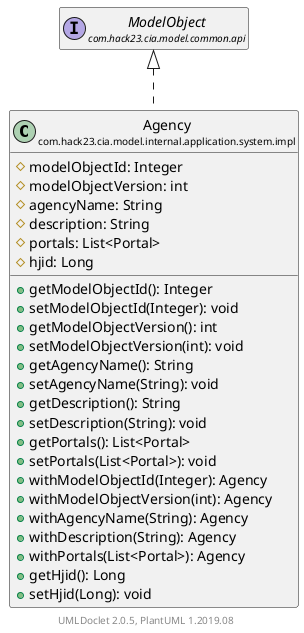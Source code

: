 @startuml
    set namespaceSeparator none
    hide empty fields
    hide empty methods

    class "<size:14>Agency\n<size:10>com.hack23.cia.model.internal.application.system.impl" as com.hack23.cia.model.internal.application.system.impl.Agency [[Agency.html]] {
        #modelObjectId: Integer
        #modelObjectVersion: int
        #agencyName: String
        #description: String
        #portals: List<Portal>
        #hjid: Long
        +getModelObjectId(): Integer
        +setModelObjectId(Integer): void
        +getModelObjectVersion(): int
        +setModelObjectVersion(int): void
        +getAgencyName(): String
        +setAgencyName(String): void
        +getDescription(): String
        +setDescription(String): void
        +getPortals(): List<Portal>
        +setPortals(List<Portal>): void
        +withModelObjectId(Integer): Agency
        +withModelObjectVersion(int): Agency
        +withAgencyName(String): Agency
        +withDescription(String): Agency
        +withPortals(List<Portal>): Agency
        +getHjid(): Long
        +setHjid(Long): void
    }

    interface "<size:14>ModelObject\n<size:10>com.hack23.cia.model.common.api" as com.hack23.cia.model.common.api.ModelObject

    com.hack23.cia.model.common.api.ModelObject <|.. com.hack23.cia.model.internal.application.system.impl.Agency

    center footer UMLDoclet 2.0.5, PlantUML 1.2019.08
@enduml
